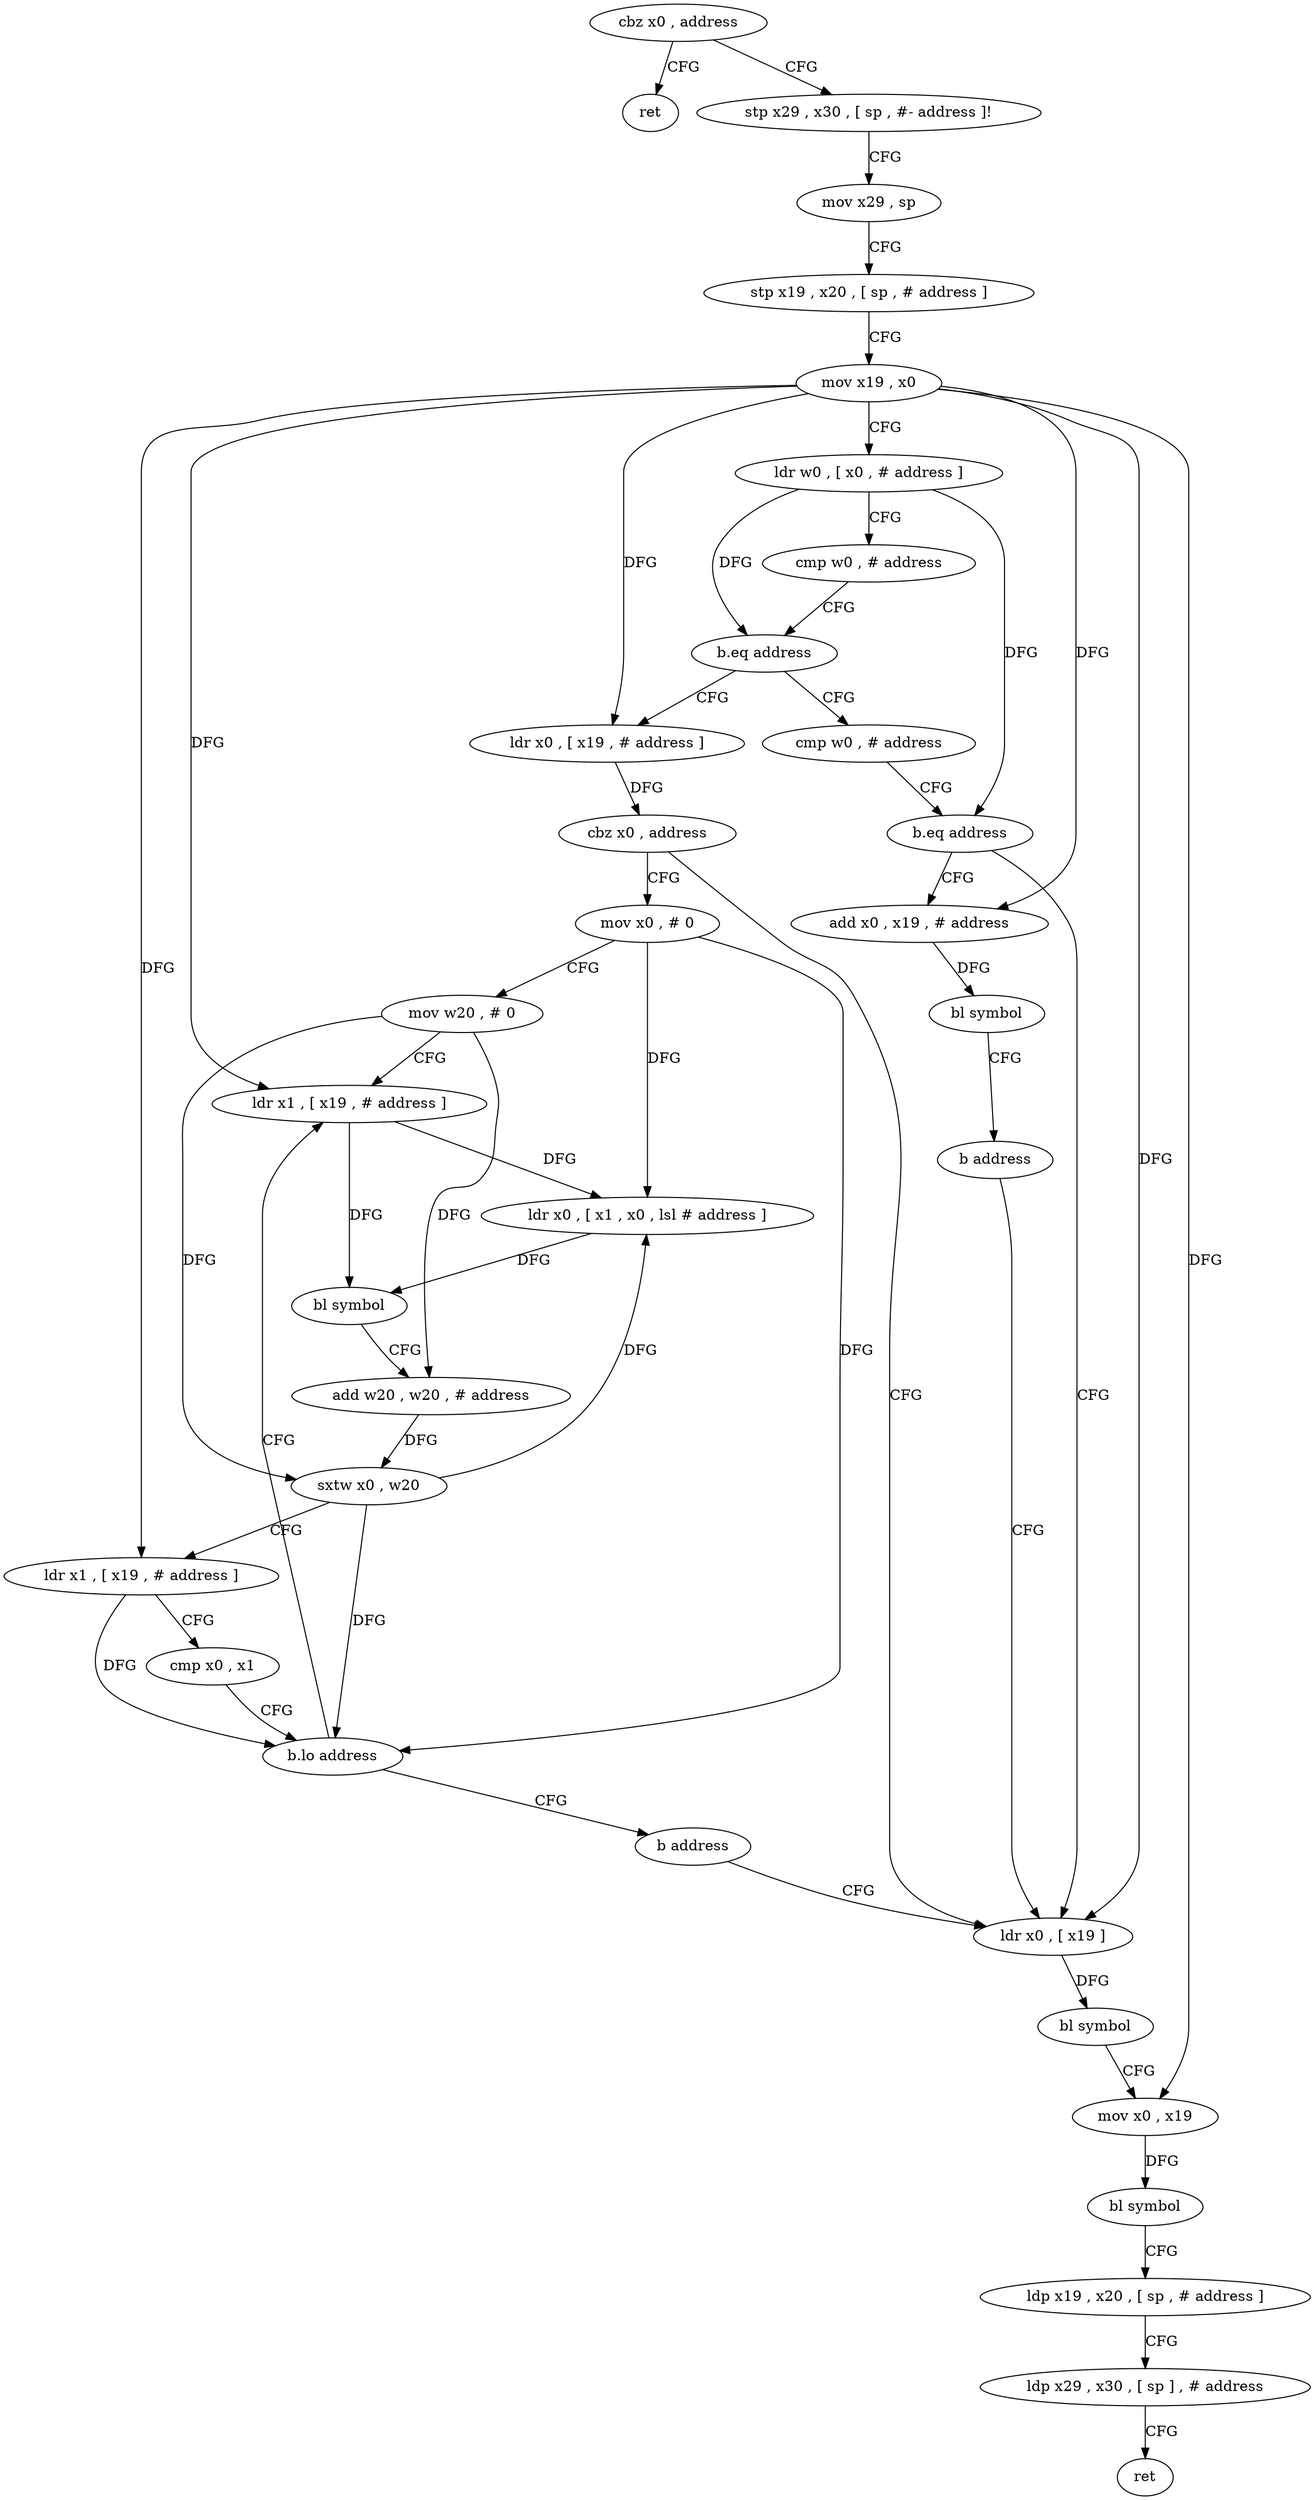 digraph "func" {
"145276" [label = "cbz x0 , address" ]
"145408" [label = "ret" ]
"145280" [label = "stp x29 , x30 , [ sp , #- address ]!" ]
"145284" [label = "mov x29 , sp" ]
"145288" [label = "stp x19 , x20 , [ sp , # address ]" ]
"145292" [label = "mov x19 , x0" ]
"145296" [label = "ldr w0 , [ x0 , # address ]" ]
"145300" [label = "cmp w0 , # address" ]
"145304" [label = "b.eq address" ]
"145344" [label = "ldr x0 , [ x19 , # address ]" ]
"145308" [label = "cmp w0 , # address" ]
"145348" [label = "cbz x0 , address" ]
"145316" [label = "ldr x0 , [ x19 ]" ]
"145352" [label = "mov x0 , # 0" ]
"145312" [label = "b.eq address" ]
"145396" [label = "add x0 , x19 , # address" ]
"145320" [label = "bl symbol" ]
"145324" [label = "mov x0 , x19" ]
"145328" [label = "bl symbol" ]
"145332" [label = "ldp x19 , x20 , [ sp , # address ]" ]
"145336" [label = "ldp x29 , x30 , [ sp ] , # address" ]
"145340" [label = "ret" ]
"145356" [label = "mov w20 , # 0" ]
"145360" [label = "ldr x1 , [ x19 , # address ]" ]
"145400" [label = "bl symbol" ]
"145404" [label = "b address" ]
"145364" [label = "ldr x0 , [ x1 , x0 , lsl # address ]" ]
"145368" [label = "bl symbol" ]
"145372" [label = "add w20 , w20 , # address" ]
"145376" [label = "sxtw x0 , w20" ]
"145380" [label = "ldr x1 , [ x19 , # address ]" ]
"145384" [label = "cmp x0 , x1" ]
"145388" [label = "b.lo address" ]
"145392" [label = "b address" ]
"145276" -> "145408" [ label = "CFG" ]
"145276" -> "145280" [ label = "CFG" ]
"145280" -> "145284" [ label = "CFG" ]
"145284" -> "145288" [ label = "CFG" ]
"145288" -> "145292" [ label = "CFG" ]
"145292" -> "145296" [ label = "CFG" ]
"145292" -> "145344" [ label = "DFG" ]
"145292" -> "145316" [ label = "DFG" ]
"145292" -> "145324" [ label = "DFG" ]
"145292" -> "145396" [ label = "DFG" ]
"145292" -> "145360" [ label = "DFG" ]
"145292" -> "145380" [ label = "DFG" ]
"145296" -> "145300" [ label = "CFG" ]
"145296" -> "145304" [ label = "DFG" ]
"145296" -> "145312" [ label = "DFG" ]
"145300" -> "145304" [ label = "CFG" ]
"145304" -> "145344" [ label = "CFG" ]
"145304" -> "145308" [ label = "CFG" ]
"145344" -> "145348" [ label = "DFG" ]
"145308" -> "145312" [ label = "CFG" ]
"145348" -> "145316" [ label = "CFG" ]
"145348" -> "145352" [ label = "CFG" ]
"145316" -> "145320" [ label = "DFG" ]
"145352" -> "145356" [ label = "CFG" ]
"145352" -> "145364" [ label = "DFG" ]
"145352" -> "145388" [ label = "DFG" ]
"145312" -> "145396" [ label = "CFG" ]
"145312" -> "145316" [ label = "CFG" ]
"145396" -> "145400" [ label = "DFG" ]
"145320" -> "145324" [ label = "CFG" ]
"145324" -> "145328" [ label = "DFG" ]
"145328" -> "145332" [ label = "CFG" ]
"145332" -> "145336" [ label = "CFG" ]
"145336" -> "145340" [ label = "CFG" ]
"145356" -> "145360" [ label = "CFG" ]
"145356" -> "145372" [ label = "DFG" ]
"145356" -> "145376" [ label = "DFG" ]
"145360" -> "145364" [ label = "DFG" ]
"145360" -> "145368" [ label = "DFG" ]
"145400" -> "145404" [ label = "CFG" ]
"145404" -> "145316" [ label = "CFG" ]
"145364" -> "145368" [ label = "DFG" ]
"145368" -> "145372" [ label = "CFG" ]
"145372" -> "145376" [ label = "DFG" ]
"145376" -> "145380" [ label = "CFG" ]
"145376" -> "145364" [ label = "DFG" ]
"145376" -> "145388" [ label = "DFG" ]
"145380" -> "145384" [ label = "CFG" ]
"145380" -> "145388" [ label = "DFG" ]
"145384" -> "145388" [ label = "CFG" ]
"145388" -> "145360" [ label = "CFG" ]
"145388" -> "145392" [ label = "CFG" ]
"145392" -> "145316" [ label = "CFG" ]
}
